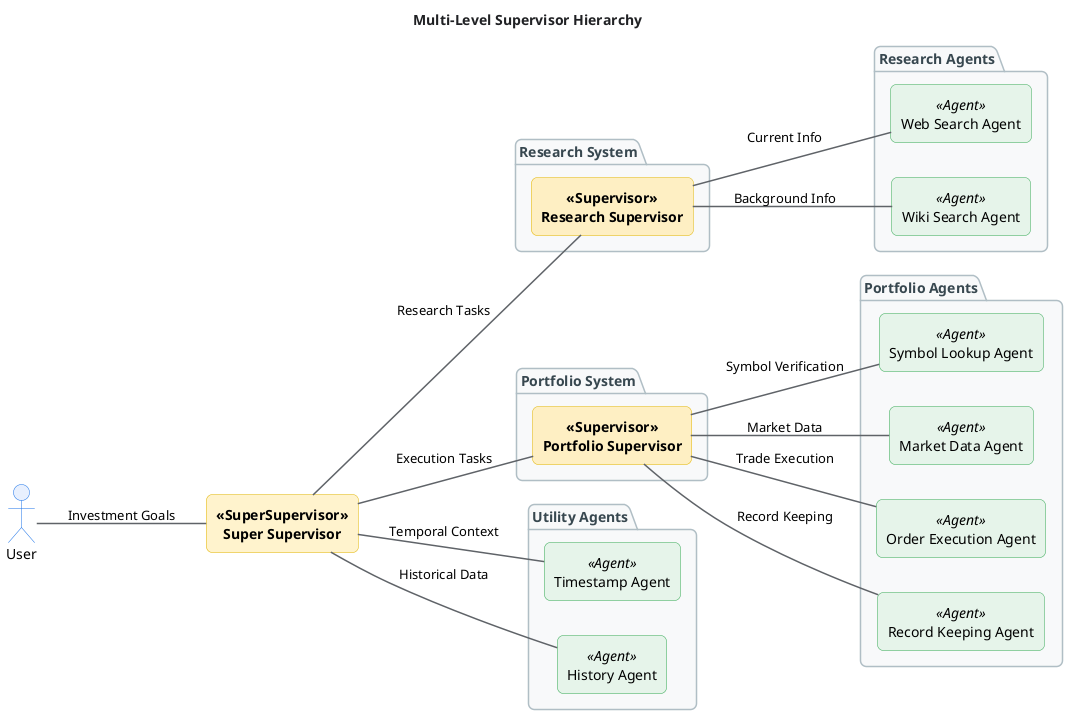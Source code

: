 @startuml supervisor_multi_level_hierarchy

skinparam backgroundColor transparent
skinparam componentStyle rectangle
skinparam RoundCorner 12
skinparam ArrowThickness 1.5
skinparam ArrowColor #5F6368
skinparam titleFontColor #202124
skinparam Shadowing false

skinparam actor {
  BackgroundColor #E8F0FE
  BorderColor #1A73E8
}

skinparam component {
  BackgroundColor<<SuperSupervisor>> #FFF3CD
  BorderColor<<SuperSupervisor>> #E0B400
  BackgroundColor<<Supervisor>> #FEEFC3
  BorderColor<<Supervisor>> #E0B400
  BackgroundColor<<Agent>> #E6F4EA
  BorderColor<<Agent>> #34A853
  FontStyle<<SuperSupervisor>> bold
  FontStyle<<Supervisor>> bold
}
 
skinparam package {
  BackgroundColor #F8F9FA
  BorderColor #B0BEC5
  FontColor #37474F
  RoundCorner 12
}

left to right direction

title Multi-Level Supervisor Hierarchy

actor User as U

' Level 1: Super Supervisor
component "Super Supervisor" as SS <<SuperSupervisor>>

' Level 2: Supervisors
package "Research System" as RSYS {
  component "Research Supervisor" as RS <<Supervisor>>
}

package "Portfolio System" as PSYS {
  component "Portfolio Supervisor" as PS <<Supervisor>>
}

' Level 3: Individual Agents
package "Research Agents" as RAGENTS {
  component "Web Search Agent" as WS <<Agent>>
  component "Wiki Search Agent" as WKS <<Agent>>
}

package "Portfolio Agents" as PAGENTS {
  component "Symbol Lookup Agent" as SL <<Agent>>
  component "Market Data Agent" as MD <<Agent>>
  component "Order Execution Agent" as OE <<Agent>>
  component "Record Keeping Agent" as RK <<Agent>>
}

package "Utility Agents" as UAGENTS {
  component "Timestamp Agent" as TS <<Agent>>
  component "History Agent" as HA <<Agent>>
}

' Connections
U -- SS : Investment Goals

SS -- RS : Research Tasks
SS -- PS : Execution Tasks
SS -- TS : Temporal Context
SS -- HA : Historical Data

RS -- WS : Current Info
RS -- WKS : Background Info

PS -- SL : Symbol Verification
PS -- MD : Market Data
PS -- OE : Trade Execution
PS -- RK : Record Keeping

@enduml
